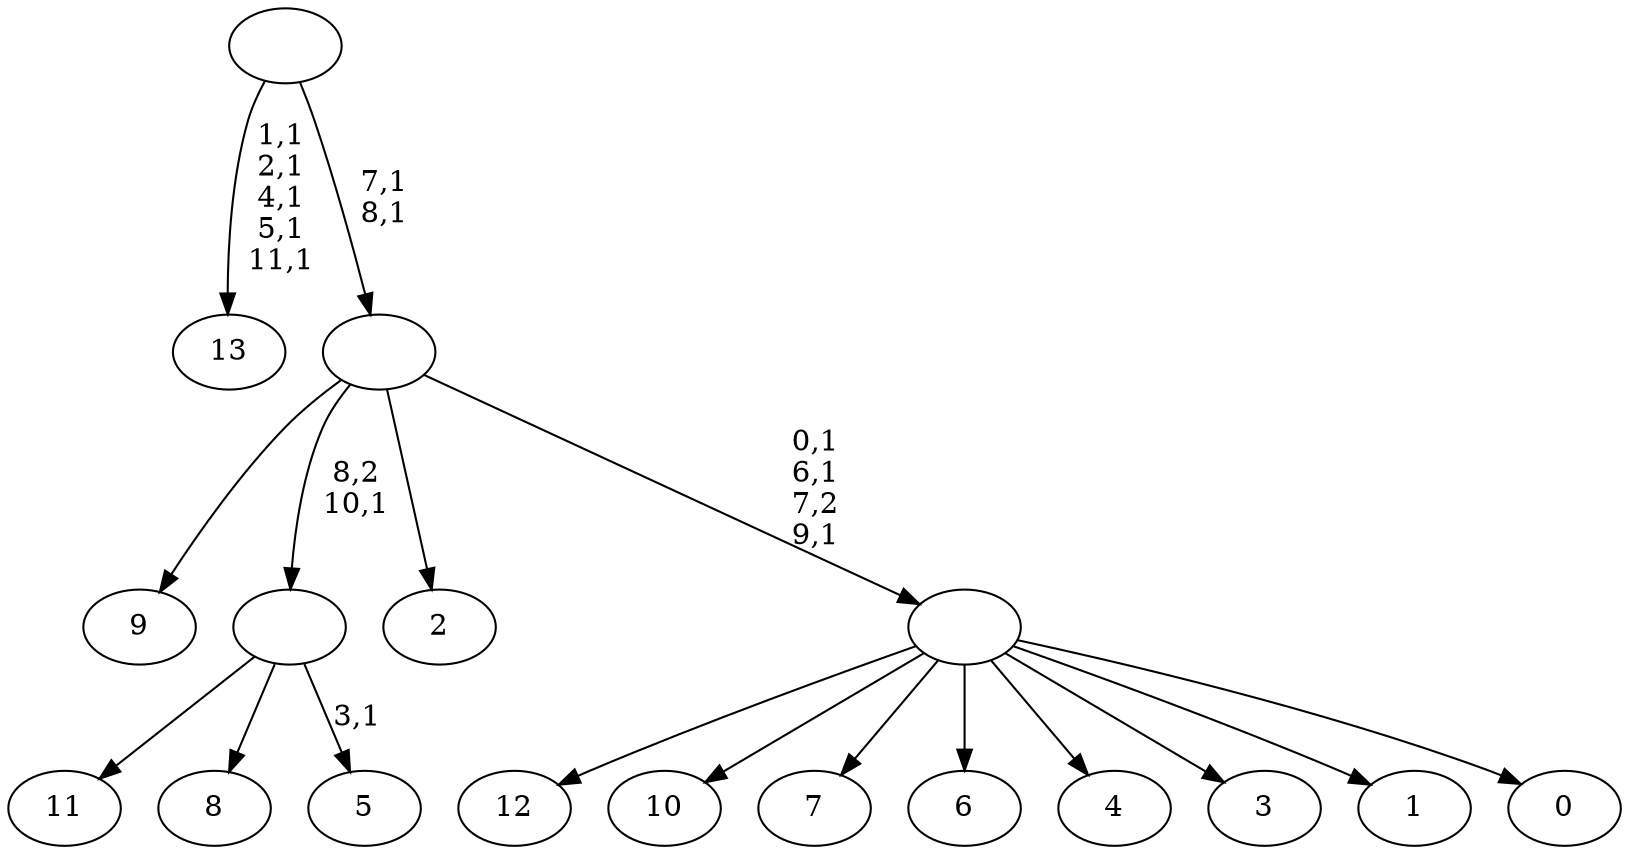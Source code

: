 digraph T {
	26 [label="13"]
	20 [label="12"]
	19 [label="11"]
	18 [label="10"]
	17 [label="9"]
	16 [label="8"]
	15 [label="7"]
	14 [label="6"]
	13 [label="5"]
	11 [label=""]
	10 [label="4"]
	9 [label="3"]
	8 [label="2"]
	7 [label="1"]
	6 [label="0"]
	5 [label=""]
	2 [label=""]
	0 [label=""]
	11 -> 13 [label="3,1"]
	11 -> 19 [label=""]
	11 -> 16 [label=""]
	5 -> 20 [label=""]
	5 -> 18 [label=""]
	5 -> 15 [label=""]
	5 -> 14 [label=""]
	5 -> 10 [label=""]
	5 -> 9 [label=""]
	5 -> 7 [label=""]
	5 -> 6 [label=""]
	2 -> 5 [label="0,1\n6,1\n7,2\n9,1"]
	2 -> 17 [label=""]
	2 -> 11 [label="8,2\n10,1"]
	2 -> 8 [label=""]
	0 -> 2 [label="7,1\n8,1"]
	0 -> 26 [label="1,1\n2,1\n4,1\n5,1\n11,1"]
}
